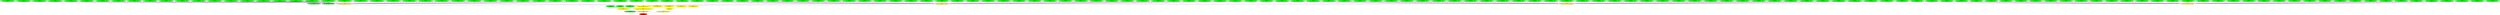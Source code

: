 digraph {
rankdir="BT"
ss_tail_light_24px_unflipped [fillcolor=green style="filled" label="<spriteset>\nss_tail_light_24px_unflipped"]
ss_tail_light_24px_flipped [fillcolor=green style="filled" label="<spriteset>\nss_tail_light_24px_flipped"]
ss_tail_light_empty_unflipped [fillcolor=green style="filled" label="<spriteset>\nss_tail_light_empty_unflipped"]
switch_graphics_layer_tail_light_24px [fillcolor=yellow style="filled" label="<switch>\nswitch_graphics_layer_tail_light_24px"]
switch_cargo_capacity_by_cargo_0 [fillcolor=yellow style="filled" label="<switch>\nswitch_cargo_capacity_by_cargo_0"]
switch_cargo_capacity_by_cargo_1 [fillcolor=yellow style="filled" label="<switch>\nswitch_cargo_capacity_by_cargo_1"]
switch_cargo_capacity_by_cargo_2 [fillcolor=yellow style="filled" label="<switch>\nswitch_cargo_capacity_by_cargo_2"]
switch_cargo_capacity_by_cargo_3 [fillcolor=yellow style="filled" label="<switch>\nswitch_cargo_capacity_by_cargo_3"]
switch_cargo_capacity [fillcolor=yellow style="filled" label="<switch>\nswitch_cargo_capacity"]
open_car_pony_gen_2B_ss_empty_unflipped [fillcolor=green style="filled" label="<spriteset>\nopen_car_pony_gen_2B_ss_empty_unflipped"]
open_car_pony_gen_2B_ss_loading_0_unflipped [fillcolor=green style="filled" label="<spriteset>\nopen_car_pony_gen_2B_ss_loading_0_unflipped"]
open_car_pony_gen_2B_ss_loaded_0_unflipped [fillcolor=green style="filled" label="<spriteset>\nopen_car_pony_gen_2B_ss_loaded_0_unflipped"]
open_car_pony_gen_2B_ss_loading_1_unflipped [fillcolor=green style="filled" label="<spriteset>\nopen_car_pony_gen_2B_ss_loading_1_unflipped"]
open_car_pony_gen_2B_ss_loaded_1_unflipped [fillcolor=green style="filled" label="<spriteset>\nopen_car_pony_gen_2B_ss_loaded_1_unflipped"]
open_car_pony_gen_2B_ss_loading_2_unflipped [fillcolor=green style="filled" label="<spriteset>\nopen_car_pony_gen_2B_ss_loading_2_unflipped"]
open_car_pony_gen_2B_ss_loaded_2_unflipped [fillcolor=green style="filled" label="<spriteset>\nopen_car_pony_gen_2B_ss_loaded_2_unflipped"]
open_car_pony_gen_2B_ss_loading_3_unflipped [fillcolor=green style="filled" label="<spriteset>\nopen_car_pony_gen_2B_ss_loading_3_unflipped"]
open_car_pony_gen_2B_ss_loaded_3_unflipped [fillcolor=green style="filled" label="<spriteset>\nopen_car_pony_gen_2B_ss_loaded_3_unflipped"]
open_car_pony_gen_2B_ss_loading_4_unflipped [fillcolor=green style="filled" label="<spriteset>\nopen_car_pony_gen_2B_ss_loading_4_unflipped"]
open_car_pony_gen_2B_ss_loaded_4_unflipped [fillcolor=green style="filled" label="<spriteset>\nopen_car_pony_gen_2B_ss_loaded_4_unflipped"]
open_car_pony_gen_2B_ss_loading_5_unflipped [fillcolor=green style="filled" label="<spriteset>\nopen_car_pony_gen_2B_ss_loading_5_unflipped"]
open_car_pony_gen_2B_ss_loaded_5_unflipped [fillcolor=green style="filled" label="<spriteset>\nopen_car_pony_gen_2B_ss_loaded_5_unflipped"]
open_car_pony_gen_2B_ss_loading_6_unflipped [fillcolor=green style="filled" label="<spriteset>\nopen_car_pony_gen_2B_ss_loading_6_unflipped"]
open_car_pony_gen_2B_ss_loaded_6_unflipped [fillcolor=green style="filled" label="<spriteset>\nopen_car_pony_gen_2B_ss_loaded_6_unflipped"]
open_car_pony_gen_2B_ss_loading_7_unflipped [fillcolor=green style="filled" label="<spriteset>\nopen_car_pony_gen_2B_ss_loading_7_unflipped"]
open_car_pony_gen_2B_ss_loaded_7_unflipped [fillcolor=green style="filled" label="<spriteset>\nopen_car_pony_gen_2B_ss_loaded_7_unflipped"]
open_car_pony_gen_2B_ss_loading_8_unflipped [fillcolor=green style="filled" label="<spriteset>\nopen_car_pony_gen_2B_ss_loading_8_unflipped"]
open_car_pony_gen_2B_ss_loaded_8_unflipped [fillcolor=green style="filled" label="<spriteset>\nopen_car_pony_gen_2B_ss_loaded_8_unflipped"]
open_car_pony_gen_2B_ss_loading_9_unflipped [fillcolor=green style="filled" label="<spriteset>\nopen_car_pony_gen_2B_ss_loading_9_unflipped"]
open_car_pony_gen_2B_ss_loaded_9_unflipped [fillcolor=green style="filled" label="<spriteset>\nopen_car_pony_gen_2B_ss_loaded_9_unflipped"]
open_car_pony_gen_2B_ss_loading_10_unflipped [fillcolor=green style="filled" label="<spriteset>\nopen_car_pony_gen_2B_ss_loading_10_unflipped"]
open_car_pony_gen_2B_ss_loaded_10_unflipped [fillcolor=green style="filled" label="<spriteset>\nopen_car_pony_gen_2B_ss_loaded_10_unflipped"]
open_car_pony_gen_2B_ss_loading_11_unflipped [fillcolor=green style="filled" label="<spriteset>\nopen_car_pony_gen_2B_ss_loading_11_unflipped"]
open_car_pony_gen_2B_ss_loaded_11_unflipped [fillcolor=green style="filled" label="<spriteset>\nopen_car_pony_gen_2B_ss_loaded_11_unflipped"]
open_car_pony_gen_2B_ss_loading_12_unflipped [fillcolor=green style="filled" label="<spriteset>\nopen_car_pony_gen_2B_ss_loading_12_unflipped"]
open_car_pony_gen_2B_ss_loaded_12_unflipped [fillcolor=green style="filled" label="<spriteset>\nopen_car_pony_gen_2B_ss_loaded_12_unflipped"]
open_car_pony_gen_2B_ss_loading_13_unflipped [fillcolor=green style="filled" label="<spriteset>\nopen_car_pony_gen_2B_ss_loading_13_unflipped"]
open_car_pony_gen_2B_ss_loaded_13_unflipped [fillcolor=green style="filled" label="<spriteset>\nopen_car_pony_gen_2B_ss_loaded_13_unflipped"]
open_car_pony_gen_2B_ss_loading_14_unflipped [fillcolor=green style="filled" label="<spriteset>\nopen_car_pony_gen_2B_ss_loading_14_unflipped"]
open_car_pony_gen_2B_ss_loaded_14_unflipped [fillcolor=green style="filled" label="<spriteset>\nopen_car_pony_gen_2B_ss_loaded_14_unflipped"]
open_car_pony_gen_2B_ss_loading_15_unflipped [fillcolor=green style="filled" label="<spriteset>\nopen_car_pony_gen_2B_ss_loading_15_unflipped"]
open_car_pony_gen_2B_ss_loaded_15_unflipped [fillcolor=green style="filled" label="<spriteset>\nopen_car_pony_gen_2B_ss_loaded_15_unflipped"]
open_car_pony_gen_2B_ss_loading_16_unflipped [fillcolor=green style="filled" label="<spriteset>\nopen_car_pony_gen_2B_ss_loading_16_unflipped"]
open_car_pony_gen_2B_ss_loaded_16_unflipped [fillcolor=green style="filled" label="<spriteset>\nopen_car_pony_gen_2B_ss_loaded_16_unflipped"]
open_car_pony_gen_2B_ss_loading_17_unflipped [fillcolor=green style="filled" label="<spriteset>\nopen_car_pony_gen_2B_ss_loading_17_unflipped"]
open_car_pony_gen_2B_ss_loaded_17_unflipped [fillcolor=green style="filled" label="<spriteset>\nopen_car_pony_gen_2B_ss_loaded_17_unflipped"]
open_car_pony_gen_2B_ss_loading_18_unflipped [fillcolor=green style="filled" label="<spriteset>\nopen_car_pony_gen_2B_ss_loading_18_unflipped"]
open_car_pony_gen_2B_ss_loaded_18_unflipped [fillcolor=green style="filled" label="<spriteset>\nopen_car_pony_gen_2B_ss_loaded_18_unflipped"]
open_car_pony_gen_2B_ss_loading_19_unflipped [fillcolor=green style="filled" label="<spriteset>\nopen_car_pony_gen_2B_ss_loading_19_unflipped"]
open_car_pony_gen_2B_ss_loaded_19_unflipped [fillcolor=green style="filled" label="<spriteset>\nopen_car_pony_gen_2B_ss_loaded_19_unflipped"]
open_car_pony_gen_2B_ss_loading_20_unflipped [fillcolor=green style="filled" label="<spriteset>\nopen_car_pony_gen_2B_ss_loading_20_unflipped"]
open_car_pony_gen_2B_ss_loaded_20_unflipped [fillcolor=green style="filled" label="<spriteset>\nopen_car_pony_gen_2B_ss_loaded_20_unflipped"]
open_car_pony_gen_2B_ss_loading_21_unflipped [fillcolor=green style="filled" label="<spriteset>\nopen_car_pony_gen_2B_ss_loading_21_unflipped"]
open_car_pony_gen_2B_ss_loaded_21_unflipped [fillcolor=green style="filled" label="<spriteset>\nopen_car_pony_gen_2B_ss_loaded_21_unflipped"]
open_car_pony_gen_2B_ss_loading_22_unflipped [fillcolor=green style="filled" label="<spriteset>\nopen_car_pony_gen_2B_ss_loading_22_unflipped"]
open_car_pony_gen_2B_ss_loaded_22_unflipped [fillcolor=green style="filled" label="<spriteset>\nopen_car_pony_gen_2B_ss_loaded_22_unflipped"]
open_car_pony_gen_2B_ss_loading_23_unflipped [fillcolor=green style="filled" label="<spriteset>\nopen_car_pony_gen_2B_ss_loading_23_unflipped"]
open_car_pony_gen_2B_ss_loaded_23_unflipped [fillcolor=green style="filled" label="<spriteset>\nopen_car_pony_gen_2B_ss_loaded_23_unflipped"]
open_car_pony_gen_2B_ss_loading_24_unflipped [fillcolor=green style="filled" label="<spriteset>\nopen_car_pony_gen_2B_ss_loading_24_unflipped"]
open_car_pony_gen_2B_ss_loaded_24_unflipped [fillcolor=green style="filled" label="<spriteset>\nopen_car_pony_gen_2B_ss_loaded_24_unflipped"]
open_car_pony_gen_2B_ss_loading_25_unflipped [fillcolor=green style="filled" label="<spriteset>\nopen_car_pony_gen_2B_ss_loading_25_unflipped"]
open_car_pony_gen_2B_ss_loaded_25_unflipped [fillcolor=green style="filled" label="<spriteset>\nopen_car_pony_gen_2B_ss_loaded_25_unflipped"]
open_car_pony_gen_2B_ss_loading_26_unflipped [fillcolor=green style="filled" label="<spriteset>\nopen_car_pony_gen_2B_ss_loading_26_unflipped"]
open_car_pony_gen_2B_ss_loaded_26_unflipped [fillcolor=green style="filled" label="<spriteset>\nopen_car_pony_gen_2B_ss_loaded_26_unflipped"]
open_car_pony_gen_2B_ss_loading_27_unflipped [fillcolor=green style="filled" label="<spriteset>\nopen_car_pony_gen_2B_ss_loading_27_unflipped"]
open_car_pony_gen_2B_ss_loaded_27_unflipped [fillcolor=green style="filled" label="<spriteset>\nopen_car_pony_gen_2B_ss_loaded_27_unflipped"]
open_car_pony_gen_2B_ss_loading_28_unflipped [fillcolor=green style="filled" label="<spriteset>\nopen_car_pony_gen_2B_ss_loading_28_unflipped"]
open_car_pony_gen_2B_ss_loaded_28_unflipped [fillcolor=green style="filled" label="<spriteset>\nopen_car_pony_gen_2B_ss_loaded_28_unflipped"]
open_car_pony_gen_2B_ss_loading_29_unflipped [fillcolor=green style="filled" label="<spriteset>\nopen_car_pony_gen_2B_ss_loading_29_unflipped"]
open_car_pony_gen_2B_ss_loaded_29_unflipped [fillcolor=green style="filled" label="<spriteset>\nopen_car_pony_gen_2B_ss_loaded_29_unflipped"]
open_car_pony_gen_2B_ss_loading_30_unflipped [fillcolor=green style="filled" label="<spriteset>\nopen_car_pony_gen_2B_ss_loading_30_unflipped"]
open_car_pony_gen_2B_ss_loaded_30_unflipped [fillcolor=green style="filled" label="<spriteset>\nopen_car_pony_gen_2B_ss_loaded_30_unflipped"]
open_car_pony_gen_2B_ss_loading_31_unflipped [fillcolor=green style="filled" label="<spriteset>\nopen_car_pony_gen_2B_ss_loading_31_unflipped"]
open_car_pony_gen_2B_ss_loaded_31_unflipped [fillcolor=green style="filled" label="<spriteset>\nopen_car_pony_gen_2B_ss_loaded_31_unflipped"]
open_car_pony_gen_2B_ss_loading_32_unflipped [fillcolor=green style="filled" label="<spriteset>\nopen_car_pony_gen_2B_ss_loading_32_unflipped"]
open_car_pony_gen_2B_ss_loaded_32_unflipped [fillcolor=green style="filled" label="<spriteset>\nopen_car_pony_gen_2B_ss_loaded_32_unflipped"]
open_car_pony_gen_2B_ss_loading_33_unflipped [fillcolor=green style="filled" label="<spriteset>\nopen_car_pony_gen_2B_ss_loading_33_unflipped"]
open_car_pony_gen_2B_ss_loaded_33_unflipped [fillcolor=green style="filled" label="<spriteset>\nopen_car_pony_gen_2B_ss_loaded_33_unflipped"]
open_car_pony_gen_2B_ss_loading_34_unflipped [fillcolor=green style="filled" label="<spriteset>\nopen_car_pony_gen_2B_ss_loading_34_unflipped"]
open_car_pony_gen_2B_ss_loaded_34_unflipped [fillcolor=green style="filled" label="<spriteset>\nopen_car_pony_gen_2B_ss_loaded_34_unflipped"]
open_car_pony_gen_2B_ss_loading_35_unflipped [fillcolor=green style="filled" label="<spriteset>\nopen_car_pony_gen_2B_ss_loading_35_unflipped"]
open_car_pony_gen_2B_ss_loaded_35_unflipped [fillcolor=green style="filled" label="<spriteset>\nopen_car_pony_gen_2B_ss_loaded_35_unflipped"]
open_car_pony_gen_2B_ss_loading_36_unflipped [fillcolor=green style="filled" label="<spriteset>\nopen_car_pony_gen_2B_ss_loading_36_unflipped"]
open_car_pony_gen_2B_ss_loaded_36_unflipped [fillcolor=green style="filled" label="<spriteset>\nopen_car_pony_gen_2B_ss_loaded_36_unflipped"]
open_car_pony_gen_2B_ss_loading_37_unflipped [fillcolor=green style="filled" label="<spriteset>\nopen_car_pony_gen_2B_ss_loading_37_unflipped"]
open_car_pony_gen_2B_ss_loaded_37_unflipped [fillcolor=green style="filled" label="<spriteset>\nopen_car_pony_gen_2B_ss_loaded_37_unflipped"]
open_car_pony_gen_2B_ss_loading_38_unflipped [fillcolor=green style="filled" label="<spriteset>\nopen_car_pony_gen_2B_ss_loading_38_unflipped"]
open_car_pony_gen_2B_ss_loaded_38_unflipped [fillcolor=green style="filled" label="<spriteset>\nopen_car_pony_gen_2B_ss_loaded_38_unflipped"]
open_car_pony_gen_2B_ss_loading_39_unflipped [fillcolor=green style="filled" label="<spriteset>\nopen_car_pony_gen_2B_ss_loading_39_unflipped"]
open_car_pony_gen_2B_ss_loaded_39_unflipped [fillcolor=green style="filled" label="<spriteset>\nopen_car_pony_gen_2B_ss_loaded_39_unflipped"]
open_car_pony_gen_2B_ss_empty_flipped [fillcolor=green style="filled" label="<spriteset>\nopen_car_pony_gen_2B_ss_empty_flipped"]
open_car_pony_gen_2B_ss_loading_0_flipped [fillcolor=green style="filled" label="<spriteset>\nopen_car_pony_gen_2B_ss_loading_0_flipped"]
open_car_pony_gen_2B_ss_loaded_0_flipped [fillcolor=green style="filled" label="<spriteset>\nopen_car_pony_gen_2B_ss_loaded_0_flipped"]
open_car_pony_gen_2B_ss_loading_1_flipped [fillcolor=green style="filled" label="<spriteset>\nopen_car_pony_gen_2B_ss_loading_1_flipped"]
open_car_pony_gen_2B_ss_loaded_1_flipped [fillcolor=green style="filled" label="<spriteset>\nopen_car_pony_gen_2B_ss_loaded_1_flipped"]
open_car_pony_gen_2B_ss_loading_2_flipped [fillcolor=green style="filled" label="<spriteset>\nopen_car_pony_gen_2B_ss_loading_2_flipped"]
open_car_pony_gen_2B_ss_loaded_2_flipped [fillcolor=green style="filled" label="<spriteset>\nopen_car_pony_gen_2B_ss_loaded_2_flipped"]
open_car_pony_gen_2B_ss_loading_3_flipped [fillcolor=green style="filled" label="<spriteset>\nopen_car_pony_gen_2B_ss_loading_3_flipped"]
open_car_pony_gen_2B_ss_loaded_3_flipped [fillcolor=green style="filled" label="<spriteset>\nopen_car_pony_gen_2B_ss_loaded_3_flipped"]
open_car_pony_gen_2B_ss_loading_4_flipped [fillcolor=green style="filled" label="<spriteset>\nopen_car_pony_gen_2B_ss_loading_4_flipped"]
open_car_pony_gen_2B_ss_loaded_4_flipped [fillcolor=green style="filled" label="<spriteset>\nopen_car_pony_gen_2B_ss_loaded_4_flipped"]
open_car_pony_gen_2B_ss_loading_5_flipped [fillcolor=green style="filled" label="<spriteset>\nopen_car_pony_gen_2B_ss_loading_5_flipped"]
open_car_pony_gen_2B_ss_loaded_5_flipped [fillcolor=green style="filled" label="<spriteset>\nopen_car_pony_gen_2B_ss_loaded_5_flipped"]
open_car_pony_gen_2B_ss_loading_6_flipped [fillcolor=green style="filled" label="<spriteset>\nopen_car_pony_gen_2B_ss_loading_6_flipped"]
open_car_pony_gen_2B_ss_loaded_6_flipped [fillcolor=green style="filled" label="<spriteset>\nopen_car_pony_gen_2B_ss_loaded_6_flipped"]
open_car_pony_gen_2B_ss_loading_7_flipped [fillcolor=green style="filled" label="<spriteset>\nopen_car_pony_gen_2B_ss_loading_7_flipped"]
open_car_pony_gen_2B_ss_loaded_7_flipped [fillcolor=green style="filled" label="<spriteset>\nopen_car_pony_gen_2B_ss_loaded_7_flipped"]
open_car_pony_gen_2B_ss_loading_8_flipped [fillcolor=green style="filled" label="<spriteset>\nopen_car_pony_gen_2B_ss_loading_8_flipped"]
open_car_pony_gen_2B_ss_loaded_8_flipped [fillcolor=green style="filled" label="<spriteset>\nopen_car_pony_gen_2B_ss_loaded_8_flipped"]
open_car_pony_gen_2B_ss_loading_9_flipped [fillcolor=green style="filled" label="<spriteset>\nopen_car_pony_gen_2B_ss_loading_9_flipped"]
open_car_pony_gen_2B_ss_loaded_9_flipped [fillcolor=green style="filled" label="<spriteset>\nopen_car_pony_gen_2B_ss_loaded_9_flipped"]
open_car_pony_gen_2B_ss_loading_10_flipped [fillcolor=green style="filled" label="<spriteset>\nopen_car_pony_gen_2B_ss_loading_10_flipped"]
open_car_pony_gen_2B_ss_loaded_10_flipped [fillcolor=green style="filled" label="<spriteset>\nopen_car_pony_gen_2B_ss_loaded_10_flipped"]
open_car_pony_gen_2B_ss_loading_11_flipped [fillcolor=green style="filled" label="<spriteset>\nopen_car_pony_gen_2B_ss_loading_11_flipped"]
open_car_pony_gen_2B_ss_loaded_11_flipped [fillcolor=green style="filled" label="<spriteset>\nopen_car_pony_gen_2B_ss_loaded_11_flipped"]
open_car_pony_gen_2B_ss_loading_12_flipped [fillcolor=green style="filled" label="<spriteset>\nopen_car_pony_gen_2B_ss_loading_12_flipped"]
open_car_pony_gen_2B_ss_loaded_12_flipped [fillcolor=green style="filled" label="<spriteset>\nopen_car_pony_gen_2B_ss_loaded_12_flipped"]
open_car_pony_gen_2B_ss_loading_13_flipped [fillcolor=green style="filled" label="<spriteset>\nopen_car_pony_gen_2B_ss_loading_13_flipped"]
open_car_pony_gen_2B_ss_loaded_13_flipped [fillcolor=green style="filled" label="<spriteset>\nopen_car_pony_gen_2B_ss_loaded_13_flipped"]
open_car_pony_gen_2B_ss_loading_14_flipped [fillcolor=green style="filled" label="<spriteset>\nopen_car_pony_gen_2B_ss_loading_14_flipped"]
open_car_pony_gen_2B_ss_loaded_14_flipped [fillcolor=green style="filled" label="<spriteset>\nopen_car_pony_gen_2B_ss_loaded_14_flipped"]
open_car_pony_gen_2B_ss_loading_15_flipped [fillcolor=green style="filled" label="<spriteset>\nopen_car_pony_gen_2B_ss_loading_15_flipped"]
open_car_pony_gen_2B_ss_loaded_15_flipped [fillcolor=green style="filled" label="<spriteset>\nopen_car_pony_gen_2B_ss_loaded_15_flipped"]
open_car_pony_gen_2B_ss_loading_16_flipped [fillcolor=green style="filled" label="<spriteset>\nopen_car_pony_gen_2B_ss_loading_16_flipped"]
open_car_pony_gen_2B_ss_loaded_16_flipped [fillcolor=green style="filled" label="<spriteset>\nopen_car_pony_gen_2B_ss_loaded_16_flipped"]
open_car_pony_gen_2B_ss_loading_17_flipped [fillcolor=green style="filled" label="<spriteset>\nopen_car_pony_gen_2B_ss_loading_17_flipped"]
open_car_pony_gen_2B_ss_loaded_17_flipped [fillcolor=green style="filled" label="<spriteset>\nopen_car_pony_gen_2B_ss_loaded_17_flipped"]
open_car_pony_gen_2B_ss_loading_18_flipped [fillcolor=green style="filled" label="<spriteset>\nopen_car_pony_gen_2B_ss_loading_18_flipped"]
open_car_pony_gen_2B_ss_loaded_18_flipped [fillcolor=green style="filled" label="<spriteset>\nopen_car_pony_gen_2B_ss_loaded_18_flipped"]
open_car_pony_gen_2B_ss_loading_19_flipped [fillcolor=green style="filled" label="<spriteset>\nopen_car_pony_gen_2B_ss_loading_19_flipped"]
open_car_pony_gen_2B_ss_loaded_19_flipped [fillcolor=green style="filled" label="<spriteset>\nopen_car_pony_gen_2B_ss_loaded_19_flipped"]
open_car_pony_gen_2B_ss_loading_20_flipped [fillcolor=green style="filled" label="<spriteset>\nopen_car_pony_gen_2B_ss_loading_20_flipped"]
open_car_pony_gen_2B_ss_loaded_20_flipped [fillcolor=green style="filled" label="<spriteset>\nopen_car_pony_gen_2B_ss_loaded_20_flipped"]
open_car_pony_gen_2B_ss_loading_21_flipped [fillcolor=green style="filled" label="<spriteset>\nopen_car_pony_gen_2B_ss_loading_21_flipped"]
open_car_pony_gen_2B_ss_loaded_21_flipped [fillcolor=green style="filled" label="<spriteset>\nopen_car_pony_gen_2B_ss_loaded_21_flipped"]
open_car_pony_gen_2B_ss_loading_22_flipped [fillcolor=green style="filled" label="<spriteset>\nopen_car_pony_gen_2B_ss_loading_22_flipped"]
open_car_pony_gen_2B_ss_loaded_22_flipped [fillcolor=green style="filled" label="<spriteset>\nopen_car_pony_gen_2B_ss_loaded_22_flipped"]
open_car_pony_gen_2B_ss_loading_23_flipped [fillcolor=green style="filled" label="<spriteset>\nopen_car_pony_gen_2B_ss_loading_23_flipped"]
open_car_pony_gen_2B_ss_loaded_23_flipped [fillcolor=green style="filled" label="<spriteset>\nopen_car_pony_gen_2B_ss_loaded_23_flipped"]
open_car_pony_gen_2B_ss_loading_24_flipped [fillcolor=green style="filled" label="<spriteset>\nopen_car_pony_gen_2B_ss_loading_24_flipped"]
open_car_pony_gen_2B_ss_loaded_24_flipped [fillcolor=green style="filled" label="<spriteset>\nopen_car_pony_gen_2B_ss_loaded_24_flipped"]
open_car_pony_gen_2B_ss_loading_25_flipped [fillcolor=green style="filled" label="<spriteset>\nopen_car_pony_gen_2B_ss_loading_25_flipped"]
open_car_pony_gen_2B_ss_loaded_25_flipped [fillcolor=green style="filled" label="<spriteset>\nopen_car_pony_gen_2B_ss_loaded_25_flipped"]
open_car_pony_gen_2B_ss_loading_26_flipped [fillcolor=green style="filled" label="<spriteset>\nopen_car_pony_gen_2B_ss_loading_26_flipped"]
open_car_pony_gen_2B_ss_loaded_26_flipped [fillcolor=green style="filled" label="<spriteset>\nopen_car_pony_gen_2B_ss_loaded_26_flipped"]
open_car_pony_gen_2B_ss_loading_27_flipped [fillcolor=green style="filled" label="<spriteset>\nopen_car_pony_gen_2B_ss_loading_27_flipped"]
open_car_pony_gen_2B_ss_loaded_27_flipped [fillcolor=green style="filled" label="<spriteset>\nopen_car_pony_gen_2B_ss_loaded_27_flipped"]
open_car_pony_gen_2B_ss_loading_28_flipped [fillcolor=green style="filled" label="<spriteset>\nopen_car_pony_gen_2B_ss_loading_28_flipped"]
open_car_pony_gen_2B_ss_loaded_28_flipped [fillcolor=green style="filled" label="<spriteset>\nopen_car_pony_gen_2B_ss_loaded_28_flipped"]
open_car_pony_gen_2B_ss_loading_29_flipped [fillcolor=green style="filled" label="<spriteset>\nopen_car_pony_gen_2B_ss_loading_29_flipped"]
open_car_pony_gen_2B_ss_loaded_29_flipped [fillcolor=green style="filled" label="<spriteset>\nopen_car_pony_gen_2B_ss_loaded_29_flipped"]
open_car_pony_gen_2B_ss_loading_30_flipped [fillcolor=green style="filled" label="<spriteset>\nopen_car_pony_gen_2B_ss_loading_30_flipped"]
open_car_pony_gen_2B_ss_loaded_30_flipped [fillcolor=green style="filled" label="<spriteset>\nopen_car_pony_gen_2B_ss_loaded_30_flipped"]
open_car_pony_gen_2B_ss_loading_31_flipped [fillcolor=green style="filled" label="<spriteset>\nopen_car_pony_gen_2B_ss_loading_31_flipped"]
open_car_pony_gen_2B_ss_loaded_31_flipped [fillcolor=green style="filled" label="<spriteset>\nopen_car_pony_gen_2B_ss_loaded_31_flipped"]
open_car_pony_gen_2B_ss_loading_32_flipped [fillcolor=green style="filled" label="<spriteset>\nopen_car_pony_gen_2B_ss_loading_32_flipped"]
open_car_pony_gen_2B_ss_loaded_32_flipped [fillcolor=green style="filled" label="<spriteset>\nopen_car_pony_gen_2B_ss_loaded_32_flipped"]
open_car_pony_gen_2B_ss_loading_33_flipped [fillcolor=green style="filled" label="<spriteset>\nopen_car_pony_gen_2B_ss_loading_33_flipped"]
open_car_pony_gen_2B_ss_loaded_33_flipped [fillcolor=green style="filled" label="<spriteset>\nopen_car_pony_gen_2B_ss_loaded_33_flipped"]
open_car_pony_gen_2B_ss_loading_34_flipped [fillcolor=green style="filled" label="<spriteset>\nopen_car_pony_gen_2B_ss_loading_34_flipped"]
open_car_pony_gen_2B_ss_loaded_34_flipped [fillcolor=green style="filled" label="<spriteset>\nopen_car_pony_gen_2B_ss_loaded_34_flipped"]
open_car_pony_gen_2B_ss_loading_35_flipped [fillcolor=green style="filled" label="<spriteset>\nopen_car_pony_gen_2B_ss_loading_35_flipped"]
open_car_pony_gen_2B_ss_loaded_35_flipped [fillcolor=green style="filled" label="<spriteset>\nopen_car_pony_gen_2B_ss_loaded_35_flipped"]
open_car_pony_gen_2B_ss_loading_36_flipped [fillcolor=green style="filled" label="<spriteset>\nopen_car_pony_gen_2B_ss_loading_36_flipped"]
open_car_pony_gen_2B_ss_loaded_36_flipped [fillcolor=green style="filled" label="<spriteset>\nopen_car_pony_gen_2B_ss_loaded_36_flipped"]
open_car_pony_gen_2B_ss_loading_37_flipped [fillcolor=green style="filled" label="<spriteset>\nopen_car_pony_gen_2B_ss_loading_37_flipped"]
open_car_pony_gen_2B_ss_loaded_37_flipped [fillcolor=green style="filled" label="<spriteset>\nopen_car_pony_gen_2B_ss_loaded_37_flipped"]
open_car_pony_gen_2B_ss_loading_38_flipped [fillcolor=green style="filled" label="<spriteset>\nopen_car_pony_gen_2B_ss_loading_38_flipped"]
open_car_pony_gen_2B_ss_loaded_38_flipped [fillcolor=green style="filled" label="<spriteset>\nopen_car_pony_gen_2B_ss_loaded_38_flipped"]
open_car_pony_gen_2B_ss_loading_39_flipped [fillcolor=green style="filled" label="<spriteset>\nopen_car_pony_gen_2B_ss_loading_39_flipped"]
open_car_pony_gen_2B_ss_loaded_39_flipped [fillcolor=green style="filled" label="<spriteset>\nopen_car_pony_gen_2B_ss_loaded_39_flipped"]
open_car_pony_gen_2B_switch_cargo_loading_unflipped [fillcolor=yellow style="filled" label="<switch>\nopen_car_pony_gen_2B_switch_cargo_loading_unflipped"]
open_car_pony_gen_2B_switch_cargo_loading_flipped [fillcolor=yellow style="filled" label="<switch>\nopen_car_pony_gen_2B_switch_cargo_loading_flipped"]
open_car_pony_gen_2B_switch_cargo_loaded_unflipped [fillcolor=yellow style="filled" label="<switch>\nopen_car_pony_gen_2B_switch_cargo_loaded_unflipped"]
open_car_pony_gen_2B_switch_cargo_loaded_flipped [fillcolor=yellow style="filled" label="<switch>\nopen_car_pony_gen_2B_switch_cargo_loaded_flipped"]
open_car_pony_gen_2B_switch_graphics_vehicle [fillcolor=yellow style="filled" label="<switch>\nopen_car_pony_gen_2B_switch_graphics_vehicle"]
open_car_pony_gen_2B_ss_purchase [fillcolor=green style="filled" label="<spriteset>\nopen_car_pony_gen_2B_ss_purchase"]
open_car_pony_gen_2B_switch_set_layers_register_more_sprites [fillcolor=yellow style="filled" label="<switch>\nopen_car_pony_gen_2B_switch_set_layers_register_more_sprites"]
open_car_pony_gen_2B_switch_graphics [fillcolor=yellow style="filled" label="<switch>\nopen_car_pony_gen_2B_switch_graphics"]
open_car_pony_gen_2B_switch_cargo_capacity [fillcolor=yellow style="filled" label="<switch>\nopen_car_pony_gen_2B_switch_cargo_capacity"]
open_car_pony_gen_2B [fillcolor=red style="filled" label="<FEAT_TRAINS 830>\nopen_car_pony_gen_2B"]
open_car_pony_gen_2B_switch_cargo_loading_flipped->open_car_pony_gen_2B_ss_loading_23_flipped
open_car_pony_gen_2B_switch_cargo_loaded_flipped->open_car_pony_gen_2B_ss_loaded_8_flipped
open_car_pony_gen_2B_switch_cargo_loaded_flipped->open_car_pony_gen_2B_ss_loaded_35_flipped
open_car_pony_gen_2B_switch_cargo_loaded_flipped->open_car_pony_gen_2B_ss_loaded_32_flipped
open_car_pony_gen_2B_switch_cargo_loaded_unflipped->open_car_pony_gen_2B_ss_loaded_20_unflipped
open_car_pony_gen_2B_switch_cargo_loaded_flipped->open_car_pony_gen_2B_ss_loaded_38_flipped
open_car_pony_gen_2B_switch_cargo_loaded_flipped->open_car_pony_gen_2B_ss_loaded_36_flipped
open_car_pony_gen_2B->open_car_pony_gen_2B_ss_purchase
open_car_pony_gen_2B_switch_cargo_loaded_unflipped->open_car_pony_gen_2B_ss_loaded_2_unflipped
open_car_pony_gen_2B_switch_cargo_loading_unflipped->open_car_pony_gen_2B_ss_loading_31_unflipped
open_car_pony_gen_2B_switch_cargo_loaded_flipped->open_car_pony_gen_2B_ss_loaded_31_flipped
open_car_pony_gen_2B_switch_cargo_loaded_unflipped->open_car_pony_gen_2B_ss_loaded_14_unflipped
open_car_pony_gen_2B_switch_cargo_loading_unflipped->open_car_pony_gen_2B_ss_loading_13_unflipped
open_car_pony_gen_2B_switch_cargo_loaded_unflipped->open_car_pony_gen_2B_ss_loaded_19_unflipped
open_car_pony_gen_2B_switch_cargo_loading_unflipped->open_car_pony_gen_2B_ss_loading_18_unflipped
open_car_pony_gen_2B_switch_cargo_loaded_unflipped->open_car_pony_gen_2B_ss_loaded_34_unflipped
open_car_pony_gen_2B->open_car_pony_gen_2B_switch_cargo_capacity
open_car_pony_gen_2B_switch_cargo_loaded_unflipped->open_car_pony_gen_2B_ss_loaded_7_unflipped
open_car_pony_gen_2B_switch_cargo_loading_flipped->open_car_pony_gen_2B_ss_loading_2_flipped
open_car_pony_gen_2B_switch_cargo_loading_unflipped->open_car_pony_gen_2B_ss_loading_19_unflipped
open_car_pony_gen_2B_switch_cargo_loading_flipped->open_car_pony_gen_2B_ss_loading_24_flipped
open_car_pony_gen_2B_switch_cargo_loaded_unflipped->open_car_pony_gen_2B_ss_loaded_15_unflipped
open_car_pony_gen_2B_switch_cargo_loaded_unflipped->open_car_pony_gen_2B_ss_loaded_26_unflipped
open_car_pony_gen_2B_switch_cargo_loading_flipped->open_car_pony_gen_2B_ss_loading_34_flipped
open_car_pony_gen_2B_switch_cargo_loaded_flipped->open_car_pony_gen_2B_ss_loaded_30_flipped
open_car_pony_gen_2B_switch_graphics_vehicle->open_car_pony_gen_2B_ss_empty_unflipped
open_car_pony_gen_2B_switch_cargo_loading_flipped->open_car_pony_gen_2B_ss_loading_19_flipped
open_car_pony_gen_2B_switch_cargo_loading_flipped->open_car_pony_gen_2B_ss_loading_9_flipped
open_car_pony_gen_2B_switch_cargo_loading_unflipped->open_car_pony_gen_2B_ss_loading_17_unflipped
open_car_pony_gen_2B_switch_cargo_loaded_flipped->open_car_pony_gen_2B_ss_loaded_18_flipped
switch_graphics_layer_tail_light_24px->ss_tail_light_empty_unflipped
open_car_pony_gen_2B_switch_cargo_loaded_flipped->open_car_pony_gen_2B_ss_loaded_7_flipped
open_car_pony_gen_2B_switch_cargo_loaded_unflipped->open_car_pony_gen_2B_ss_loaded_0_unflipped
open_car_pony_gen_2B_switch_cargo_loaded_flipped->open_car_pony_gen_2B_ss_loaded_26_flipped
open_car_pony_gen_2B_switch_cargo_loading_unflipped->open_car_pony_gen_2B_ss_loading_3_unflipped
open_car_pony_gen_2B_switch_cargo_loading_unflipped->open_car_pony_gen_2B_ss_loading_24_unflipped
open_car_pony_gen_2B_switch_cargo_loading_flipped->open_car_pony_gen_2B_ss_loading_33_flipped
open_car_pony_gen_2B_switch_cargo_loading_flipped->open_car_pony_gen_2B_ss_loading_4_flipped
open_car_pony_gen_2B_switch_cargo_capacity->switch_cargo_capacity
open_car_pony_gen_2B_switch_cargo_loading_unflipped->open_car_pony_gen_2B_ss_loading_35_unflipped
open_car_pony_gen_2B_switch_cargo_loaded_flipped->open_car_pony_gen_2B_ss_loaded_15_flipped
open_car_pony_gen_2B_switch_cargo_loaded_unflipped->open_car_pony_gen_2B_ss_loaded_8_unflipped
open_car_pony_gen_2B_switch_cargo_loaded_flipped->open_car_pony_gen_2B_ss_loaded_3_flipped
open_car_pony_gen_2B_switch_cargo_loaded_unflipped->open_car_pony_gen_2B_ss_loaded_30_unflipped
open_car_pony_gen_2B_switch_cargo_loading_unflipped->open_car_pony_gen_2B_ss_loading_30_unflipped
open_car_pony_gen_2B_switch_cargo_loaded_flipped->open_car_pony_gen_2B_ss_loaded_23_flipped
open_car_pony_gen_2B_switch_cargo_loading_flipped->open_car_pony_gen_2B_ss_loading_35_flipped
open_car_pony_gen_2B_switch_cargo_loading_unflipped->open_car_pony_gen_2B_ss_loading_4_unflipped
open_car_pony_gen_2B_switch_cargo_loaded_unflipped->open_car_pony_gen_2B_ss_loaded_39_unflipped
open_car_pony_gen_2B_switch_cargo_loaded_flipped->open_car_pony_gen_2B_ss_loaded_13_flipped
open_car_pony_gen_2B_switch_cargo_loaded_unflipped->open_car_pony_gen_2B_ss_loaded_5_unflipped
open_car_pony_gen_2B_switch_cargo_loaded_unflipped->open_car_pony_gen_2B_ss_loaded_13_unflipped
open_car_pony_gen_2B_switch_cargo_loaded_unflipped->open_car_pony_gen_2B_ss_loaded_24_unflipped
open_car_pony_gen_2B_switch_cargo_loaded_unflipped->open_car_pony_gen_2B_ss_loaded_23_unflipped
open_car_pony_gen_2B_switch_cargo_loaded_unflipped->open_car_pony_gen_2B_ss_loaded_31_unflipped
open_car_pony_gen_2B_switch_cargo_loaded_unflipped->open_car_pony_gen_2B_ss_loaded_17_unflipped
open_car_pony_gen_2B_switch_cargo_loaded_flipped->open_car_pony_gen_2B_ss_loaded_12_flipped
open_car_pony_gen_2B_switch_cargo_loading_flipped->open_car_pony_gen_2B_ss_loading_17_flipped
open_car_pony_gen_2B->open_car_pony_gen_2B_switch_graphics
open_car_pony_gen_2B_switch_cargo_loading_unflipped->open_car_pony_gen_2B_ss_loading_1_unflipped
open_car_pony_gen_2B_switch_cargo_loading_unflipped->open_car_pony_gen_2B_ss_loading_36_unflipped
open_car_pony_gen_2B_switch_cargo_loading_flipped->open_car_pony_gen_2B_ss_loading_26_flipped
open_car_pony_gen_2B_switch_cargo_loaded_unflipped->open_car_pony_gen_2B_ss_loaded_32_unflipped
open_car_pony_gen_2B_switch_cargo_loading_unflipped->open_car_pony_gen_2B_ss_loading_9_unflipped
open_car_pony_gen_2B_switch_cargo_loaded_flipped->open_car_pony_gen_2B_ss_loaded_1_flipped
open_car_pony_gen_2B_switch_set_layers_register_more_sprites->open_car_pony_gen_2B_switch_graphics_vehicle
open_car_pony_gen_2B_switch_cargo_loaded_unflipped->open_car_pony_gen_2B_ss_loaded_25_unflipped
open_car_pony_gen_2B_switch_cargo_loaded_unflipped->open_car_pony_gen_2B_ss_loaded_1_unflipped
open_car_pony_gen_2B_switch_cargo_loaded_flipped->open_car_pony_gen_2B_ss_loaded_14_flipped
open_car_pony_gen_2B_switch_cargo_loaded_unflipped->open_car_pony_gen_2B_ss_loaded_16_unflipped
open_car_pony_gen_2B_switch_cargo_loading_flipped->open_car_pony_gen_2B_ss_loading_12_flipped
open_car_pony_gen_2B_switch_cargo_loaded_flipped->open_car_pony_gen_2B_ss_loaded_16_flipped
open_car_pony_gen_2B_switch_cargo_loading_flipped->open_car_pony_gen_2B_ss_loading_28_flipped
open_car_pony_gen_2B_switch_cargo_loaded_flipped->open_car_pony_gen_2B_ss_loaded_20_flipped
open_car_pony_gen_2B_switch_cargo_loading_flipped->open_car_pony_gen_2B_ss_loading_13_flipped
open_car_pony_gen_2B_switch_cargo_loading_flipped->open_car_pony_gen_2B_ss_loading_25_flipped
open_car_pony_gen_2B_switch_cargo_loading_flipped->open_car_pony_gen_2B_ss_loading_31_flipped
open_car_pony_gen_2B_switch_cargo_loading_unflipped->open_car_pony_gen_2B_ss_loading_33_unflipped
open_car_pony_gen_2B_switch_cargo_loaded_unflipped->open_car_pony_gen_2B_ss_loaded_6_unflipped
switch_cargo_capacity->switch_cargo_capacity_by_cargo_1
open_car_pony_gen_2B_switch_cargo_loading_unflipped->open_car_pony_gen_2B_ss_loading_8_unflipped
open_car_pony_gen_2B_switch_cargo_loaded_unflipped->open_car_pony_gen_2B_ss_loaded_4_unflipped
open_car_pony_gen_2B_switch_cargo_loading_unflipped->open_car_pony_gen_2B_ss_loading_15_unflipped
open_car_pony_gen_2B_switch_cargo_loading_flipped->open_car_pony_gen_2B_ss_loading_32_flipped
open_car_pony_gen_2B_switch_cargo_loaded_unflipped->open_car_pony_gen_2B_ss_loaded_33_unflipped
open_car_pony_gen_2B_switch_cargo_loading_flipped->open_car_pony_gen_2B_ss_loading_10_flipped
open_car_pony_gen_2B_switch_cargo_loading_unflipped->open_car_pony_gen_2B_ss_loading_28_unflipped
open_car_pony_gen_2B_switch_cargo_loading_flipped->open_car_pony_gen_2B_ss_loading_18_flipped
open_car_pony_gen_2B_switch_cargo_loading_flipped->open_car_pony_gen_2B_ss_loading_16_flipped
open_car_pony_gen_2B_switch_cargo_loaded_flipped->open_car_pony_gen_2B_ss_loaded_34_flipped
switch_graphics_layer_tail_light_24px->ss_tail_light_24px_unflipped
open_car_pony_gen_2B_switch_cargo_loading_flipped->open_car_pony_gen_2B_ss_loading_14_flipped
open_car_pony_gen_2B_switch_cargo_loaded_unflipped->open_car_pony_gen_2B_ss_loaded_35_unflipped
open_car_pony_gen_2B_switch_cargo_loaded_flipped->open_car_pony_gen_2B_ss_loaded_10_flipped
open_car_pony_gen_2B_switch_cargo_loading_flipped->open_car_pony_gen_2B_ss_loading_27_flipped
open_car_pony_gen_2B_switch_cargo_loaded_flipped->open_car_pony_gen_2B_ss_loaded_29_flipped
open_car_pony_gen_2B_switch_cargo_loaded_unflipped->open_car_pony_gen_2B_ss_loaded_36_unflipped
open_car_pony_gen_2B_switch_cargo_loading_flipped->open_car_pony_gen_2B_ss_loading_39_flipped
open_car_pony_gen_2B_switch_cargo_loaded_unflipped->open_car_pony_gen_2B_ss_loaded_27_unflipped
open_car_pony_gen_2B_switch_graphics_vehicle->open_car_pony_gen_2B_switch_cargo_loaded_unflipped
open_car_pony_gen_2B_switch_cargo_loading_unflipped->open_car_pony_gen_2B_ss_loading_16_unflipped
open_car_pony_gen_2B_switch_cargo_loading_unflipped->open_car_pony_gen_2B_ss_loading_10_unflipped
open_car_pony_gen_2B_switch_cargo_loaded_unflipped->open_car_pony_gen_2B_ss_loaded_3_unflipped
open_car_pony_gen_2B_switch_graphics->open_car_pony_gen_2B_switch_set_layers_register_more_sprites
open_car_pony_gen_2B_switch_cargo_loaded_unflipped->open_car_pony_gen_2B_ss_loaded_9_unflipped
open_car_pony_gen_2B_switch_cargo_loading_unflipped->open_car_pony_gen_2B_ss_loading_7_unflipped
open_car_pony_gen_2B_switch_cargo_loaded_flipped->open_car_pony_gen_2B_ss_loaded_5_flipped
open_car_pony_gen_2B_switch_cargo_loading_unflipped->open_car_pony_gen_2B_ss_loading_12_unflipped
open_car_pony_gen_2B_switch_cargo_loaded_flipped->open_car_pony_gen_2B_ss_loaded_21_flipped
open_car_pony_gen_2B_switch_cargo_loading_flipped->open_car_pony_gen_2B_ss_loading_21_flipped
switch_graphics_layer_tail_light_24px->ss_tail_light_24px_flipped
open_car_pony_gen_2B_switch_cargo_loaded_unflipped->open_car_pony_gen_2B_ss_loaded_37_unflipped
open_car_pony_gen_2B_switch_cargo_loading_unflipped->open_car_pony_gen_2B_ss_loading_32_unflipped
open_car_pony_gen_2B_switch_cargo_loaded_flipped->open_car_pony_gen_2B_ss_loaded_17_flipped
switch_cargo_capacity->switch_cargo_capacity_by_cargo_3
switch_cargo_capacity->switch_cargo_capacity_by_cargo_0
open_car_pony_gen_2B_switch_cargo_loaded_flipped->open_car_pony_gen_2B_ss_loaded_0_flipped
open_car_pony_gen_2B_switch_cargo_loading_flipped->open_car_pony_gen_2B_ss_loading_30_flipped
open_car_pony_gen_2B_switch_cargo_loaded_flipped->open_car_pony_gen_2B_ss_loaded_24_flipped
open_car_pony_gen_2B_switch_graphics_vehicle->open_car_pony_gen_2B_ss_empty_flipped
open_car_pony_gen_2B_switch_cargo_loading_flipped->open_car_pony_gen_2B_ss_loading_6_flipped
open_car_pony_gen_2B_switch_cargo_loaded_flipped->open_car_pony_gen_2B_ss_loaded_4_flipped
open_car_pony_gen_2B_switch_cargo_loading_flipped->open_car_pony_gen_2B_ss_loading_1_flipped
open_car_pony_gen_2B_switch_cargo_loaded_flipped->open_car_pony_gen_2B_ss_loaded_9_flipped
open_car_pony_gen_2B_switch_cargo_loaded_unflipped->open_car_pony_gen_2B_ss_loaded_11_unflipped
open_car_pony_gen_2B_switch_cargo_loaded_flipped->open_car_pony_gen_2B_ss_loaded_22_flipped
open_car_pony_gen_2B_switch_cargo_loading_unflipped->open_car_pony_gen_2B_ss_loading_39_unflipped
open_car_pony_gen_2B_switch_cargo_loading_flipped->open_car_pony_gen_2B_ss_loading_0_flipped
open_car_pony_gen_2B_switch_cargo_loading_flipped->open_car_pony_gen_2B_ss_loading_29_flipped
open_car_pony_gen_2B_switch_cargo_loading_unflipped->open_car_pony_gen_2B_ss_loading_22_unflipped
open_car_pony_gen_2B_switch_cargo_loading_unflipped->open_car_pony_gen_2B_ss_loading_34_unflipped
open_car_pony_gen_2B_switch_cargo_loading_unflipped->open_car_pony_gen_2B_ss_loading_27_unflipped
open_car_pony_gen_2B_switch_cargo_loaded_flipped->open_car_pony_gen_2B_ss_loaded_25_flipped
open_car_pony_gen_2B_switch_cargo_loading_unflipped->open_car_pony_gen_2B_ss_loading_0_unflipped
open_car_pony_gen_2B_switch_cargo_loaded_flipped->open_car_pony_gen_2B_ss_loaded_27_flipped
open_car_pony_gen_2B_switch_cargo_loading_unflipped->open_car_pony_gen_2B_ss_loading_38_unflipped
open_car_pony_gen_2B_switch_graphics_vehicle->open_car_pony_gen_2B_switch_cargo_loaded_flipped
open_car_pony_gen_2B_switch_graphics->switch_graphics_layer_tail_light_24px
open_car_pony_gen_2B_switch_cargo_loading_unflipped->open_car_pony_gen_2B_ss_loading_11_unflipped
open_car_pony_gen_2B_switch_cargo_loading_unflipped->open_car_pony_gen_2B_ss_loading_23_unflipped
open_car_pony_gen_2B_switch_cargo_loaded_unflipped->open_car_pony_gen_2B_ss_loaded_22_unflipped
open_car_pony_gen_2B_switch_cargo_loading_flipped->open_car_pony_gen_2B_ss_loading_36_flipped
open_car_pony_gen_2B_switch_graphics_vehicle->open_car_pony_gen_2B_switch_cargo_loading_unflipped
open_car_pony_gen_2B_switch_cargo_loading_flipped->open_car_pony_gen_2B_ss_loading_5_flipped
open_car_pony_gen_2B_switch_cargo_loaded_unflipped->open_car_pony_gen_2B_ss_loaded_21_unflipped
open_car_pony_gen_2B_switch_cargo_loading_unflipped->open_car_pony_gen_2B_ss_loading_25_unflipped
open_car_pony_gen_2B_switch_cargo_loaded_unflipped->open_car_pony_gen_2B_ss_loaded_18_unflipped
open_car_pony_gen_2B_switch_cargo_loading_flipped->open_car_pony_gen_2B_ss_loading_8_flipped
open_car_pony_gen_2B_switch_cargo_loaded_flipped->open_car_pony_gen_2B_ss_loaded_19_flipped
open_car_pony_gen_2B_switch_cargo_loaded_flipped->open_car_pony_gen_2B_ss_loaded_28_flipped
open_car_pony_gen_2B_switch_cargo_loaded_flipped->open_car_pony_gen_2B_ss_loaded_39_flipped
open_car_pony_gen_2B_switch_cargo_loaded_flipped->open_car_pony_gen_2B_ss_loaded_6_flipped
open_car_pony_gen_2B_switch_cargo_loading_flipped->open_car_pony_gen_2B_ss_loading_3_flipped
open_car_pony_gen_2B_switch_cargo_loaded_flipped->open_car_pony_gen_2B_ss_loaded_2_flipped
open_car_pony_gen_2B_switch_cargo_loading_unflipped->open_car_pony_gen_2B_ss_loading_6_unflipped
open_car_pony_gen_2B_switch_cargo_loading_unflipped->open_car_pony_gen_2B_ss_loading_20_unflipped
open_car_pony_gen_2B_switch_cargo_loaded_unflipped->open_car_pony_gen_2B_ss_loaded_28_unflipped
open_car_pony_gen_2B_switch_cargo_loaded_unflipped->open_car_pony_gen_2B_ss_loaded_12_unflipped
open_car_pony_gen_2B_switch_cargo_loaded_flipped->open_car_pony_gen_2B_ss_loaded_33_flipped
open_car_pony_gen_2B_switch_cargo_loading_flipped->open_car_pony_gen_2B_ss_loading_20_flipped
open_car_pony_gen_2B_switch_cargo_loading_unflipped->open_car_pony_gen_2B_ss_loading_26_unflipped
open_car_pony_gen_2B_switch_cargo_loaded_flipped->open_car_pony_gen_2B_ss_loaded_11_flipped
open_car_pony_gen_2B_switch_cargo_loaded_unflipped->open_car_pony_gen_2B_ss_loaded_29_unflipped
open_car_pony_gen_2B_switch_cargo_loading_flipped->open_car_pony_gen_2B_ss_loading_22_flipped
open_car_pony_gen_2B_switch_cargo_loading_unflipped->open_car_pony_gen_2B_ss_loading_2_unflipped
open_car_pony_gen_2B_switch_cargo_loading_flipped->open_car_pony_gen_2B_ss_loading_7_flipped
open_car_pony_gen_2B_switch_cargo_loading_unflipped->open_car_pony_gen_2B_ss_loading_5_unflipped
open_car_pony_gen_2B_switch_cargo_loading_flipped->open_car_pony_gen_2B_ss_loading_38_flipped
open_car_pony_gen_2B_switch_cargo_loaded_unflipped->open_car_pony_gen_2B_ss_loaded_38_unflipped
open_car_pony_gen_2B_switch_cargo_loading_flipped->open_car_pony_gen_2B_ss_loading_37_flipped
open_car_pony_gen_2B_switch_cargo_loading_unflipped->open_car_pony_gen_2B_ss_loading_14_unflipped
open_car_pony_gen_2B_switch_cargo_loading_flipped->open_car_pony_gen_2B_ss_loading_11_flipped
open_car_pony_gen_2B_switch_cargo_loaded_unflipped->open_car_pony_gen_2B_ss_loaded_10_unflipped
open_car_pony_gen_2B_switch_cargo_loading_flipped->open_car_pony_gen_2B_ss_loading_15_flipped
switch_cargo_capacity->switch_cargo_capacity_by_cargo_2
open_car_pony_gen_2B_switch_cargo_loaded_flipped->open_car_pony_gen_2B_ss_loaded_37_flipped
open_car_pony_gen_2B_switch_cargo_loading_unflipped->open_car_pony_gen_2B_ss_loading_21_unflipped
open_car_pony_gen_2B_switch_graphics_vehicle->open_car_pony_gen_2B_switch_cargo_loading_flipped
open_car_pony_gen_2B_switch_cargo_loading_unflipped->open_car_pony_gen_2B_ss_loading_29_unflipped
open_car_pony_gen_2B_switch_cargo_loading_unflipped->open_car_pony_gen_2B_ss_loading_37_unflipped
}
